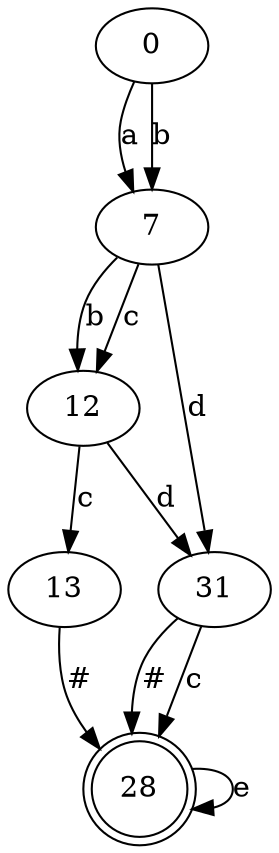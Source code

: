 digraph test {
	12;
	28 [shape=doublecircle];
	13;
	31;
	7;
	0;
	0 -> 7 [label="a"];
	7 -> 12 [label="b"];
	12 -> 13 [label="c"];
	13 -> 28 [label="#"];
	12 -> 31 [label="d"];
	31 -> 28 [label="#"];
	0 -> 7 [label="b"];
	7 -> 12 [label="c"];
	7 -> 31 [label="d"];
	31 -> 28 [label="c"];
	28 -> 28 [label="e"];
}